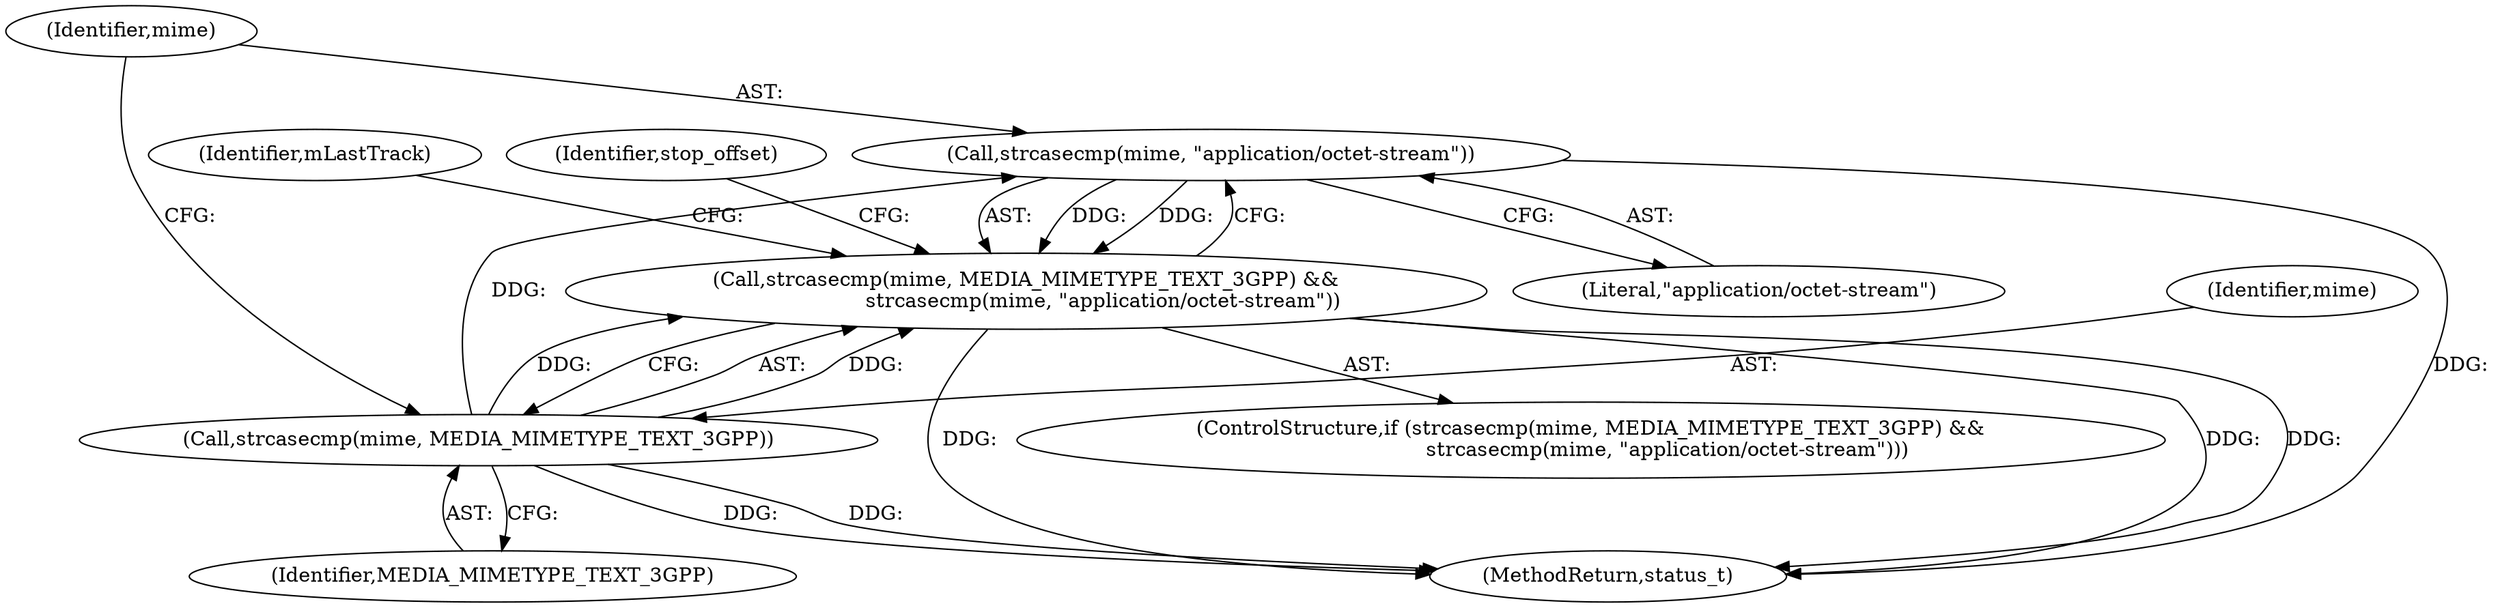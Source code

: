 digraph "0_Android_f4a88c8ed4f8186b3d6e2852993e063fc33ff231@pointer" {
"1001428" [label="(Call,strcasecmp(mime, \"application/octet-stream\"))"];
"1001425" [label="(Call,strcasecmp(mime, MEDIA_MIMETYPE_TEXT_3GPP))"];
"1001424" [label="(Call,strcasecmp(mime, MEDIA_MIMETYPE_TEXT_3GPP) &&\n                        strcasecmp(mime, \"application/octet-stream\"))"];
"1001434" [label="(Identifier,mLastTrack)"];
"1001423" [label="(ControlStructure,if (strcasecmp(mime, MEDIA_MIMETYPE_TEXT_3GPP) &&\n                        strcasecmp(mime, \"application/octet-stream\")))"];
"1001444" [label="(Identifier,stop_offset)"];
"1001429" [label="(Identifier,mime)"];
"1001427" [label="(Identifier,MEDIA_MIMETYPE_TEXT_3GPP)"];
"1001426" [label="(Identifier,mime)"];
"1001428" [label="(Call,strcasecmp(mime, \"application/octet-stream\"))"];
"1001424" [label="(Call,strcasecmp(mime, MEDIA_MIMETYPE_TEXT_3GPP) &&\n                        strcasecmp(mime, \"application/octet-stream\"))"];
"1001425" [label="(Call,strcasecmp(mime, MEDIA_MIMETYPE_TEXT_3GPP))"];
"1002911" [label="(MethodReturn,status_t)"];
"1001430" [label="(Literal,\"application/octet-stream\")"];
"1001428" -> "1001424"  [label="AST: "];
"1001428" -> "1001430"  [label="CFG: "];
"1001429" -> "1001428"  [label="AST: "];
"1001430" -> "1001428"  [label="AST: "];
"1001424" -> "1001428"  [label="CFG: "];
"1001428" -> "1002911"  [label="DDG: "];
"1001428" -> "1001424"  [label="DDG: "];
"1001428" -> "1001424"  [label="DDG: "];
"1001425" -> "1001428"  [label="DDG: "];
"1001425" -> "1001424"  [label="AST: "];
"1001425" -> "1001427"  [label="CFG: "];
"1001426" -> "1001425"  [label="AST: "];
"1001427" -> "1001425"  [label="AST: "];
"1001429" -> "1001425"  [label="CFG: "];
"1001424" -> "1001425"  [label="CFG: "];
"1001425" -> "1002911"  [label="DDG: "];
"1001425" -> "1002911"  [label="DDG: "];
"1001425" -> "1001424"  [label="DDG: "];
"1001425" -> "1001424"  [label="DDG: "];
"1001424" -> "1001423"  [label="AST: "];
"1001434" -> "1001424"  [label="CFG: "];
"1001444" -> "1001424"  [label="CFG: "];
"1001424" -> "1002911"  [label="DDG: "];
"1001424" -> "1002911"  [label="DDG: "];
"1001424" -> "1002911"  [label="DDG: "];
}

